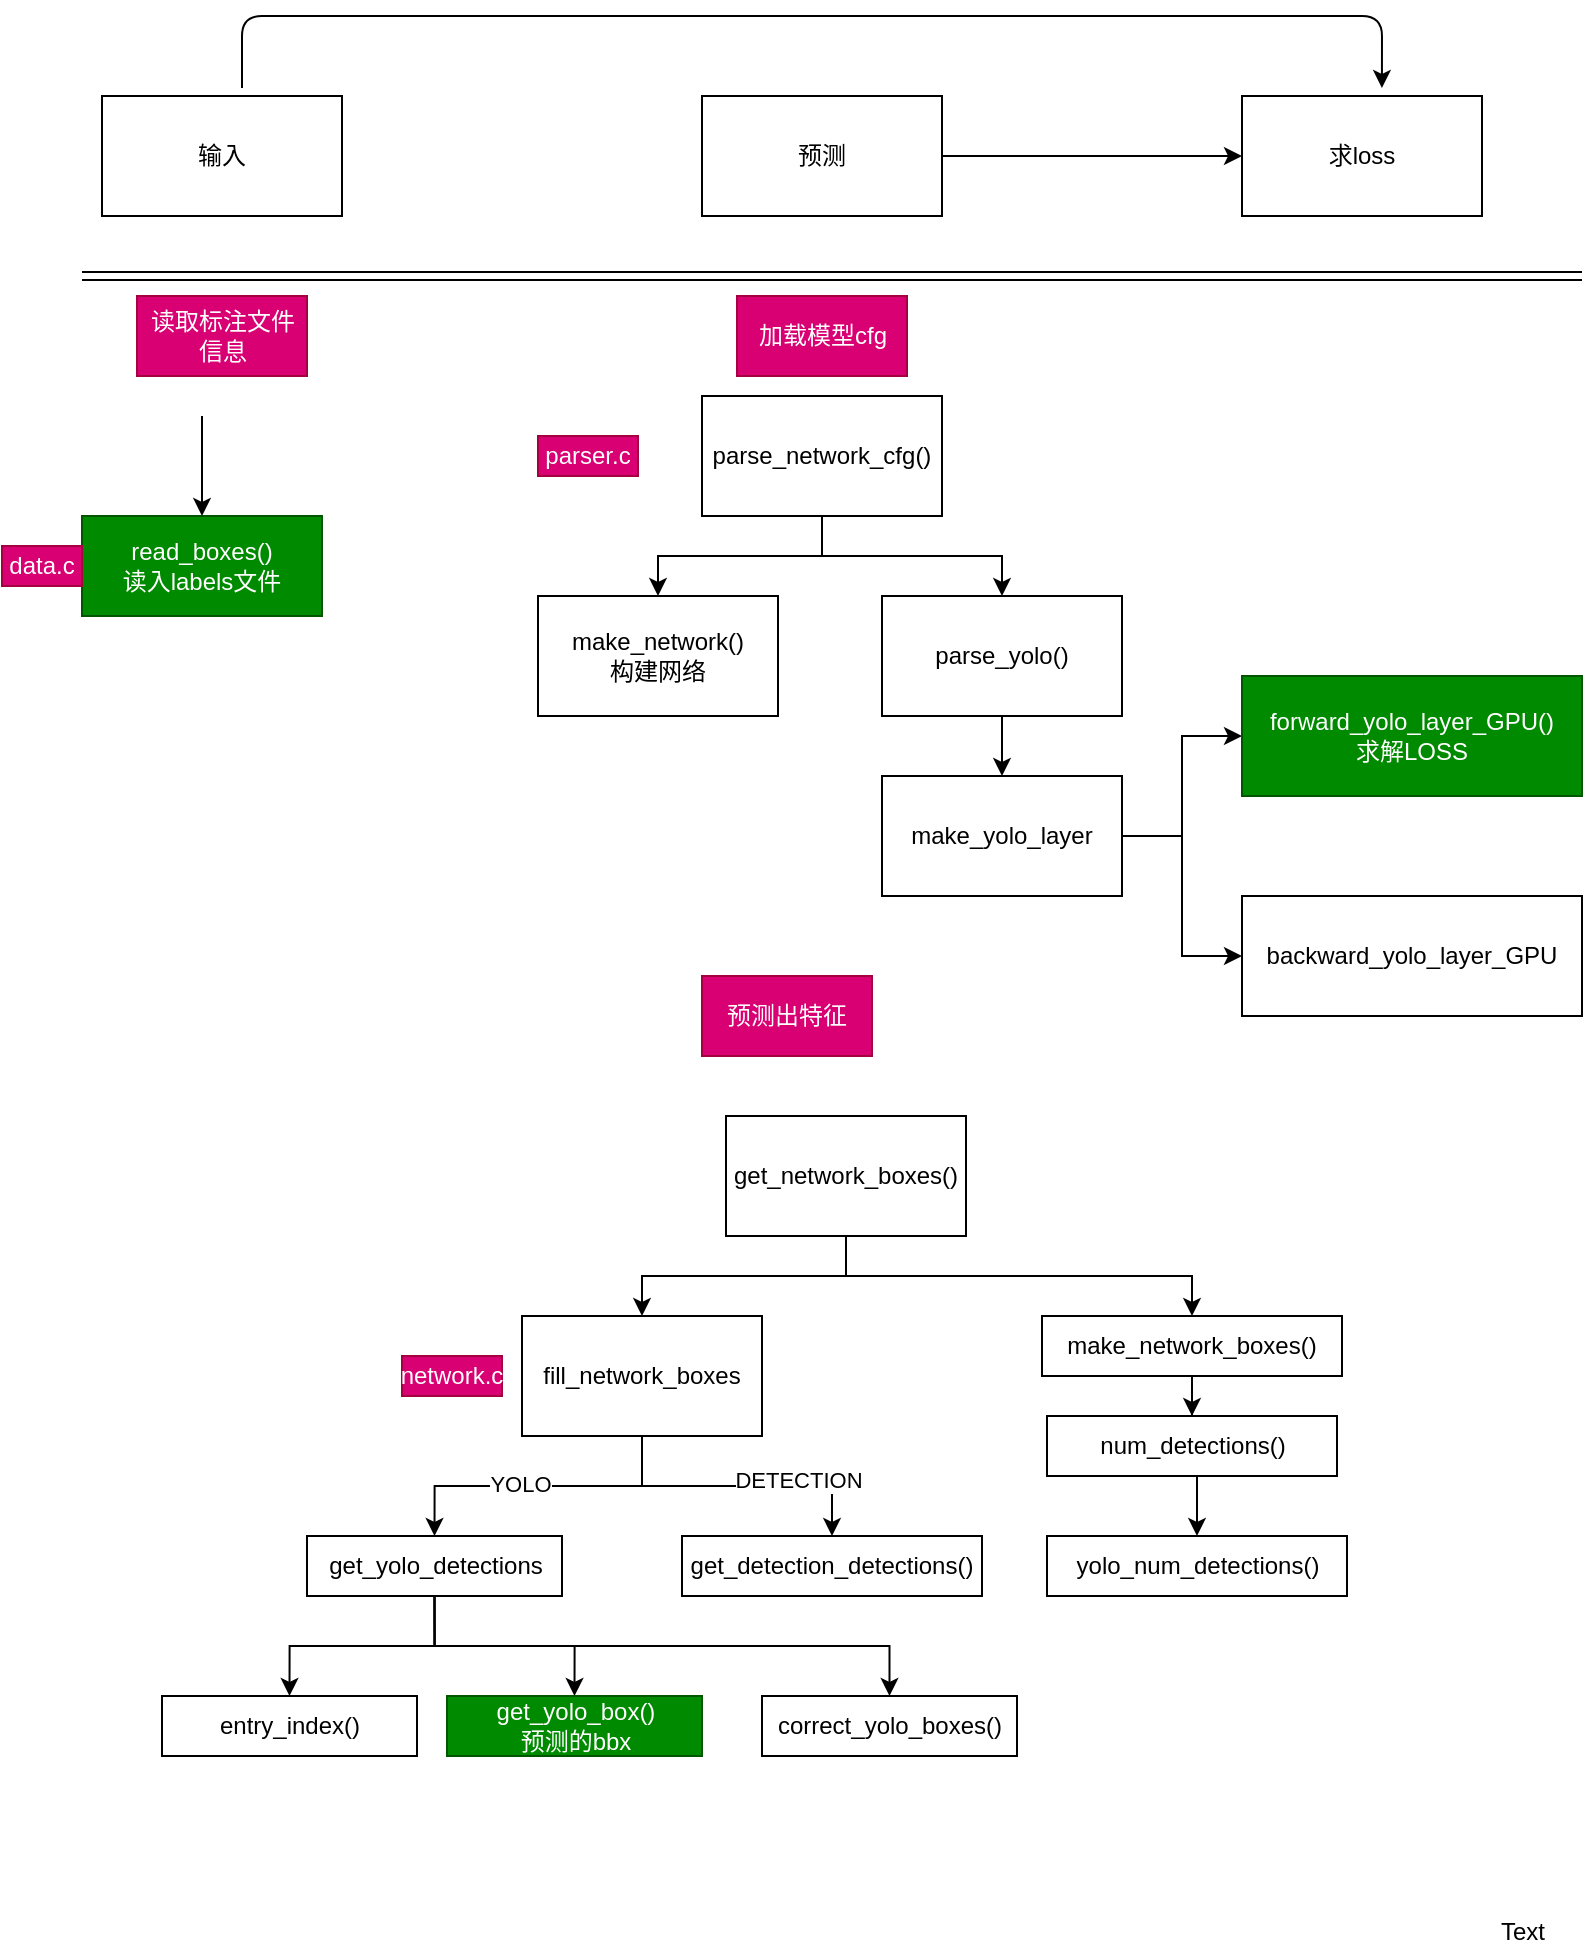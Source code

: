 <mxfile version="13.1.3">
    <diagram id="6hGFLwfOUW9BJ-s0fimq" name="Page-1">
        <mxGraphModel dx="2478" dy="1614" grid="1" gridSize="10" guides="1" tooltips="1" connect="1" arrows="1" fold="1" page="1" pageScale="1" pageWidth="827" pageHeight="1169" math="0" shadow="0">
            <root>
                <mxCell id="0"/>
                <mxCell id="1" parent="0"/>
                <mxCell id="2" value="输入" style="rounded=0;whiteSpace=wrap;html=1;" parent="1" vertex="1">
                    <mxGeometry x="50" y="50" width="120" height="60" as="geometry"/>
                </mxCell>
                <mxCell id="3" value="预测" style="rounded=0;whiteSpace=wrap;html=1;" parent="1" vertex="1">
                    <mxGeometry x="350" y="50" width="120" height="60" as="geometry"/>
                </mxCell>
                <mxCell id="4" value="求loss" style="rounded=0;whiteSpace=wrap;html=1;" parent="1" vertex="1">
                    <mxGeometry x="620" y="50" width="120" height="60" as="geometry"/>
                </mxCell>
                <mxCell id="5" value="" style="shape=link;html=1;" parent="1" edge="1">
                    <mxGeometry width="50" height="50" relative="1" as="geometry">
                        <mxPoint x="40" y="140" as="sourcePoint"/>
                        <mxPoint x="790" y="140" as="targetPoint"/>
                    </mxGeometry>
                </mxCell>
                <mxCell id="9" value="read_boxes()&lt;br&gt;读入labels文件" style="rounded=0;whiteSpace=wrap;html=1;fillColor=#008a00;strokeColor=#005700;fontColor=#ffffff;" parent="1" vertex="1">
                    <mxGeometry x="40" y="260" width="120" height="50" as="geometry"/>
                </mxCell>
                <mxCell id="54" style="edgeStyle=orthogonalEdgeStyle;rounded=0;orthogonalLoop=1;jettySize=auto;html=1;exitX=0.5;exitY=1;exitDx=0;exitDy=0;entryX=0.5;entryY=0;entryDx=0;entryDy=0;" parent="1" source="10" target="11" edge="1">
                    <mxGeometry relative="1" as="geometry"/>
                </mxCell>
                <mxCell id="55" style="edgeStyle=orthogonalEdgeStyle;rounded=0;orthogonalLoop=1;jettySize=auto;html=1;exitX=0.5;exitY=1;exitDx=0;exitDy=0;entryX=0.5;entryY=0;entryDx=0;entryDy=0;" parent="1" source="10" target="12" edge="1">
                    <mxGeometry relative="1" as="geometry"/>
                </mxCell>
                <mxCell id="10" value="parse_network_cfg()" style="rounded=0;whiteSpace=wrap;html=1;" parent="1" vertex="1">
                    <mxGeometry x="350" y="200" width="120" height="60" as="geometry"/>
                </mxCell>
                <mxCell id="11" value="make_network()&lt;br&gt;构建网络" style="rounded=0;whiteSpace=wrap;html=1;" parent="1" vertex="1">
                    <mxGeometry x="268" y="300" width="120" height="60" as="geometry"/>
                </mxCell>
                <mxCell id="12" value="parse_yolo()" style="rounded=0;whiteSpace=wrap;html=1;" parent="1" vertex="1">
                    <mxGeometry x="440" y="300" width="120" height="60" as="geometry"/>
                </mxCell>
                <mxCell id="15" value="" style="endArrow=classic;html=1;exitX=1;exitY=0.5;exitDx=0;exitDy=0;entryX=0;entryY=0.5;entryDx=0;entryDy=0;" parent="1" source="3" target="4" edge="1">
                    <mxGeometry width="50" height="50" relative="1" as="geometry">
                        <mxPoint x="650" y="280" as="sourcePoint"/>
                        <mxPoint x="700" y="230" as="targetPoint"/>
                    </mxGeometry>
                </mxCell>
                <mxCell id="18" value="" style="endArrow=classic;html=1;entryX=0.583;entryY=-0.067;entryDx=0;entryDy=0;entryPerimeter=0;" parent="1" target="4" edge="1">
                    <mxGeometry width="50" height="50" relative="1" as="geometry">
                        <mxPoint x="120" y="46" as="sourcePoint"/>
                        <mxPoint x="410" y="390" as="targetPoint"/>
                        <Array as="points">
                            <mxPoint x="120" y="10"/>
                            <mxPoint x="690" y="10"/>
                        </Array>
                    </mxGeometry>
                </mxCell>
                <mxCell id="22" value="" style="endArrow=classic;html=1;entryX=0.5;entryY=0;entryDx=0;entryDy=0;" parent="1" target="9" edge="1">
                    <mxGeometry width="50" height="50" relative="1" as="geometry">
                        <mxPoint x="100" y="210" as="sourcePoint"/>
                        <mxPoint x="105.273" y="260" as="targetPoint"/>
                    </mxGeometry>
                </mxCell>
                <mxCell id="25" value="parser.c" style="text;html=1;strokeColor=#A50040;fillColor=#d80073;align=center;verticalAlign=middle;whiteSpace=wrap;rounded=0;fontColor=#ffffff;" parent="1" vertex="1">
                    <mxGeometry x="268" y="220" width="50" height="20" as="geometry"/>
                </mxCell>
                <mxCell id="52" style="edgeStyle=orthogonalEdgeStyle;rounded=0;orthogonalLoop=1;jettySize=auto;html=1;exitX=1;exitY=0.5;exitDx=0;exitDy=0;entryX=0;entryY=0.5;entryDx=0;entryDy=0;" parent="1" source="26" target="29" edge="1">
                    <mxGeometry relative="1" as="geometry"/>
                </mxCell>
                <mxCell id="53" style="edgeStyle=orthogonalEdgeStyle;rounded=0;orthogonalLoop=1;jettySize=auto;html=1;exitX=1;exitY=0.5;exitDx=0;exitDy=0;entryX=0;entryY=0.5;entryDx=0;entryDy=0;" parent="1" source="26" target="27" edge="1">
                    <mxGeometry relative="1" as="geometry"/>
                </mxCell>
                <mxCell id="26" value="make_yolo_layer" style="rounded=0;whiteSpace=wrap;html=1;" parent="1" vertex="1">
                    <mxGeometry x="440" y="390" width="120" height="60" as="geometry"/>
                </mxCell>
                <mxCell id="27" value="forward_yolo_layer_GPU()&lt;br&gt;求解LOSS" style="rounded=0;whiteSpace=wrap;html=1;fillColor=#008a00;strokeColor=#005700;fontColor=#ffffff;" parent="1" vertex="1">
                    <mxGeometry x="620" y="340" width="170" height="60" as="geometry"/>
                </mxCell>
                <mxCell id="29" value="backward_yolo_layer_GPU" style="rounded=0;whiteSpace=wrap;html=1;" parent="1" vertex="1">
                    <mxGeometry x="620" y="450" width="170" height="60" as="geometry"/>
                </mxCell>
                <mxCell id="32" value="" style="endArrow=classic;html=1;entryX=0.5;entryY=0;entryDx=0;entryDy=0;" parent="1" target="26" edge="1">
                    <mxGeometry width="50" height="50" relative="1" as="geometry">
                        <mxPoint x="500" y="360" as="sourcePoint"/>
                        <mxPoint x="590" y="400" as="targetPoint"/>
                    </mxGeometry>
                </mxCell>
                <mxCell id="36" value="预测出特征" style="text;html=1;strokeColor=#A50040;fillColor=#d80073;align=center;verticalAlign=middle;whiteSpace=wrap;rounded=0;fontColor=#ffffff;" parent="1" vertex="1">
                    <mxGeometry x="350" y="490" width="85" height="40" as="geometry"/>
                </mxCell>
                <mxCell id="37" value="加载模型cfg" style="text;html=1;strokeColor=#A50040;fillColor=#d80073;align=center;verticalAlign=middle;whiteSpace=wrap;rounded=0;fontColor=#ffffff;" parent="1" vertex="1">
                    <mxGeometry x="367.5" y="150" width="85" height="40" as="geometry"/>
                </mxCell>
                <mxCell id="38" style="edgeStyle=orthogonalEdgeStyle;rounded=0;orthogonalLoop=1;jettySize=auto;html=1;exitX=0.5;exitY=1;exitDx=0;exitDy=0;" parent="1" source="36" target="36" edge="1">
                    <mxGeometry relative="1" as="geometry"/>
                </mxCell>
                <mxCell id="39" value="data.c" style="text;html=1;strokeColor=#A50040;fillColor=#d80073;align=center;verticalAlign=middle;whiteSpace=wrap;rounded=0;fontColor=#ffffff;" parent="1" vertex="1">
                    <mxGeometry y="275" width="40" height="20" as="geometry"/>
                </mxCell>
                <mxCell id="40" value="读取标注文件信息" style="text;html=1;strokeColor=#A50040;fillColor=#d80073;align=center;verticalAlign=middle;whiteSpace=wrap;rounded=0;fontColor=#ffffff;" parent="1" vertex="1">
                    <mxGeometry x="67.5" y="150" width="85" height="40" as="geometry"/>
                </mxCell>
                <mxCell id="41" value="network.c" style="text;html=1;strokeColor=#A50040;fillColor=#d80073;align=center;verticalAlign=middle;whiteSpace=wrap;rounded=0;fontColor=#ffffff;" parent="1" vertex="1">
                    <mxGeometry x="200" y="680" width="50" height="20" as="geometry"/>
                </mxCell>
                <mxCell id="49" style="edgeStyle=orthogonalEdgeStyle;rounded=0;orthogonalLoop=1;jettySize=auto;html=1;exitX=0.5;exitY=1;exitDx=0;exitDy=0;entryX=0.5;entryY=0;entryDx=0;entryDy=0;" parent="1" source="43" target="45" edge="1">
                    <mxGeometry relative="1" as="geometry"/>
                </mxCell>
                <mxCell id="69" style="edgeStyle=orthogonalEdgeStyle;rounded=0;orthogonalLoop=1;jettySize=auto;html=1;exitX=0.5;exitY=1;exitDx=0;exitDy=0;entryX=0.5;entryY=0;entryDx=0;entryDy=0;" parent="1" source="43" target="44" edge="1">
                    <mxGeometry relative="1" as="geometry"/>
                </mxCell>
                <mxCell id="43" value="get_network_boxes()" style="rounded=0;whiteSpace=wrap;html=1;" parent="1" vertex="1">
                    <mxGeometry x="362" y="560" width="120" height="60" as="geometry"/>
                </mxCell>
                <mxCell id="60" value="" style="edgeStyle=orthogonalEdgeStyle;rounded=0;orthogonalLoop=1;jettySize=auto;html=1;" parent="1" source="44" target="59" edge="1">
                    <mxGeometry relative="1" as="geometry"/>
                </mxCell>
                <mxCell id="62" value="DETECTION" style="edgeLabel;html=1;align=center;verticalAlign=middle;resizable=0;points=[];" parent="60" vertex="1" connectable="0">
                    <mxGeometry x="0.417" y="3" relative="1" as="geometry">
                        <mxPoint as="offset"/>
                    </mxGeometry>
                </mxCell>
                <mxCell id="61" style="edgeStyle=orthogonalEdgeStyle;rounded=0;orthogonalLoop=1;jettySize=auto;html=1;exitX=0.5;exitY=1;exitDx=0;exitDy=0;entryX=0.5;entryY=0;entryDx=0;entryDy=0;" parent="1" source="44" target="58" edge="1">
                    <mxGeometry relative="1" as="geometry"/>
                </mxCell>
                <mxCell id="63" value="YOLO" style="edgeLabel;html=1;align=center;verticalAlign=middle;resizable=0;points=[];" parent="61" vertex="1" connectable="0">
                    <mxGeometry x="0.117" y="-1" relative="1" as="geometry">
                        <mxPoint as="offset"/>
                    </mxGeometry>
                </mxCell>
                <mxCell id="44" value="fill_network_boxes" style="rounded=0;whiteSpace=wrap;html=1;" parent="1" vertex="1">
                    <mxGeometry x="260" y="660" width="120" height="60" as="geometry"/>
                </mxCell>
                <mxCell id="64" style="edgeStyle=orthogonalEdgeStyle;rounded=0;orthogonalLoop=1;jettySize=auto;html=1;exitX=0.5;exitY=1;exitDx=0;exitDy=0;" parent="1" source="45" target="56" edge="1">
                    <mxGeometry relative="1" as="geometry"/>
                </mxCell>
                <mxCell id="45" value="make_network_boxes()" style="rounded=0;whiteSpace=wrap;html=1;" parent="1" vertex="1">
                    <mxGeometry x="520" y="660" width="150" height="30" as="geometry"/>
                </mxCell>
                <mxCell id="67" style="edgeStyle=orthogonalEdgeStyle;rounded=0;orthogonalLoop=1;jettySize=auto;html=1;exitX=0.5;exitY=1;exitDx=0;exitDy=0;entryX=0.5;entryY=0;entryDx=0;entryDy=0;" parent="1" source="56" target="57" edge="1">
                    <mxGeometry relative="1" as="geometry"/>
                </mxCell>
                <mxCell id="56" value="num_detections()" style="rounded=0;whiteSpace=wrap;html=1;" parent="1" vertex="1">
                    <mxGeometry x="522.5" y="710" width="145" height="30" as="geometry"/>
                </mxCell>
                <mxCell id="57" value="yolo_num_detections()" style="rounded=0;whiteSpace=wrap;html=1;" parent="1" vertex="1">
                    <mxGeometry x="522.5" y="770" width="150" height="30" as="geometry"/>
                </mxCell>
                <mxCell id="73" style="edgeStyle=orthogonalEdgeStyle;rounded=0;orthogonalLoop=1;jettySize=auto;html=1;exitX=0.5;exitY=1;exitDx=0;exitDy=0;entryX=0.5;entryY=0;entryDx=0;entryDy=0;" parent="1" source="58" target="70" edge="1">
                    <mxGeometry relative="1" as="geometry"/>
                </mxCell>
                <mxCell id="74" style="edgeStyle=orthogonalEdgeStyle;rounded=0;orthogonalLoop=1;jettySize=auto;html=1;exitX=0.5;exitY=1;exitDx=0;exitDy=0;entryX=0.5;entryY=0;entryDx=0;entryDy=0;" parent="1" source="58" target="71" edge="1">
                    <mxGeometry relative="1" as="geometry"/>
                </mxCell>
                <mxCell id="75" style="edgeStyle=orthogonalEdgeStyle;rounded=0;orthogonalLoop=1;jettySize=auto;html=1;exitX=0.5;exitY=1;exitDx=0;exitDy=0;" parent="1" source="58" target="72" edge="1">
                    <mxGeometry relative="1" as="geometry"/>
                </mxCell>
                <mxCell id="58" value="get_yolo_detections" style="rounded=0;whiteSpace=wrap;html=1;" parent="1" vertex="1">
                    <mxGeometry x="152.5" y="770" width="127.5" height="30" as="geometry"/>
                </mxCell>
                <mxCell id="59" value="get_detection_detections()" style="rounded=0;whiteSpace=wrap;html=1;" parent="1" vertex="1">
                    <mxGeometry x="340" y="770" width="150" height="30" as="geometry"/>
                </mxCell>
                <mxCell id="70" value="entry_index()" style="rounded=0;whiteSpace=wrap;html=1;" parent="1" vertex="1">
                    <mxGeometry x="80" y="850" width="127.5" height="30" as="geometry"/>
                </mxCell>
                <mxCell id="71" value="get_yolo_box()&lt;br&gt;预测的bbx" style="rounded=0;whiteSpace=wrap;html=1;fillColor=#008a00;strokeColor=#005700;fontColor=#ffffff;" parent="1" vertex="1">
                    <mxGeometry x="222.5" y="850" width="127.5" height="30" as="geometry"/>
                </mxCell>
                <mxCell id="72" value="correct_yolo_boxes()" style="rounded=0;whiteSpace=wrap;html=1;" parent="1" vertex="1">
                    <mxGeometry x="380" y="850" width="127.5" height="30" as="geometry"/>
                </mxCell>
                <mxCell id="76" value="Text" style="text;html=1;align=center;verticalAlign=middle;resizable=0;points=[];autosize=1;" vertex="1" parent="1">
                    <mxGeometry x="740" y="958" width="40" height="20" as="geometry"/>
                </mxCell>
            </root>
        </mxGraphModel>
    </diagram>
</mxfile>